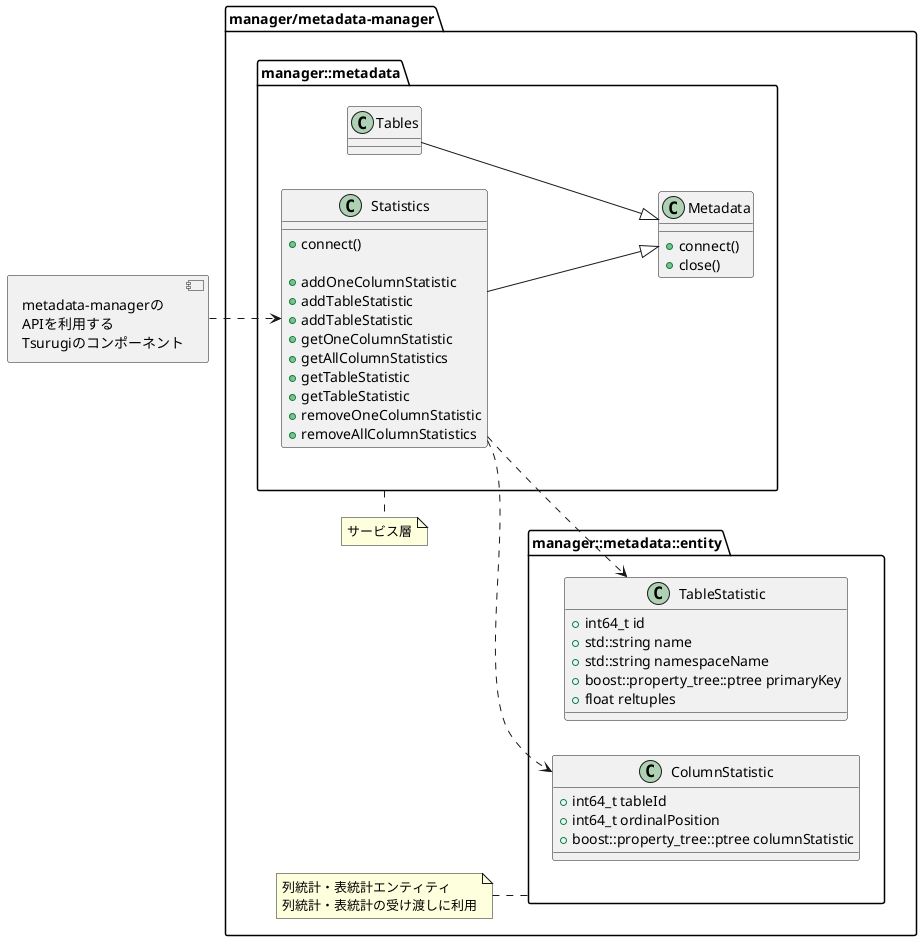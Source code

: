 @startuml ClassDiagram_overview
left to right direction
allowmixing

package "manager/metadata-manager" {

  package manager::metadata as manager_metadata{
    class "Metadata" as Metadata {
      {method}+connect()
      {method}+close()
    }

    class Statistics {
      {method}+connect()
      {method}
      {method}+addOneColumnStatistic
      {method}+addTableStatistic
      {method}+addTableStatistic
      {method}+getOneColumnStatistic
      {method}+getAllColumnStatistics
      {method}+getTableStatistic
      {method}+getTableStatistic
      {method}+removeOneColumnStatistic
      {method}+removeAllColumnStatistics
    }
    
    class Tables {
      
    }
    
  }
    
    package manager::metadata::entity as entity{
      class TableStatistic {
        {field}+int64_t id
        {field}+std::string name
        {field}+std::string namespaceName
        {field}+boost::property_tree::ptree primaryKey
        {field}+float reltuples
      }
      
      class ColumnStatistic {
        {field}+int64_t tableId
        {field}+int64_t ordinalPosition
        {field}+boost::property_tree::ptree columnStatistic
      }
    }

  Statistics --|> Metadata
  Tables --|> Metadata
  Statistics ..> TableStatistic
  Statistics ..> ColumnStatistic
  
  note bottom of manager_metadata
  サービス層
  end note
  
  note left of entity
  列統計・表統計エンティティ
  列統計・表統計の受け渡しに利用
  end note
}

component "metadata-managerの\nAPIを利用する\nTsurugiのコンポーネント" as other_components 
other_components ..> Statistics
@enduml

@startuml ClassDiagram_overview_connection
title サービス層のオブジェクトとコネクションのオブジェクト図
left to right direction
allowmixing

package "manager/metadata-manager" {

  package manager::metadata as manager_metadata{
    object Tables
    object Statistics
  }
  
  package manager::metadata::db as manager_db{
    object "PGconn" as pg1
    object "PGconn" as pg2
  }

  pg1 : con = コネクション1のポインタ
  pg2 : con = コネクション2のポインタ
  
  Tables "1" --> "1" pg2
  Statistics "1" --> "1" pg1
    
  note bottom of manager_metadata
  サービス層
  end note
}

component "メタデータ格納先\n(PostgreSQL)" as metadata_store
pg1 ..> metadata_store : コネクション1
pg2 ..> metadata_store : コネクション2

@enduml

@startuml ClassDiagram_overview_dao
left to right direction
allowmixing

package "manager/metadata-manager" {
  package manager::metadata::db as manager_db{
  
    class "DBSessionManager" as DBSM {
    }

    package dao{

      class "StatisticsDAO" as StatisticsDAO{
      }
  
      class "TablesDAO" as TablesDAO{
      }
  

    }
  }

  package manager::metadata as manager_metadata{

    class "Metadata" as Metadata {
      {field}#DBSessionManager dbsm
    }
    
    class Statistics {
      {field}-StatisticsDAO statisticsDAO
      {field}-TablesDAO tablesDAO
    }
    
    class Tables{
      {field}-TablesDAO tablesDAO
    }

  }
  
  note bottom of manager_metadata
  サービス層
  end note
  
  note bottom of manager_db
  DBアクセス層
  end note

  Metadata "1" *--> "1" DBSM
  Tables "1" *-->"1" DBSM
  Statistics "1" *--> "1" DBSM
  Statistics -|> Metadata
  Tables -|> Metadata
  Statistics -> StatisticsDAO
  Statistics -> TablesDAO
  Tables -> TablesDAO
}

component "メタデータ\n格納先" as metadata_store

dao ..> metadata_store : 前処理済みプリペアード\nステートメント発行
DBSM ..> metadata_store : コネクション管理・\nトランザクション管理・\nクエリの前処理実行

@enduml

@startuml ClassDiagram_detail_dbsm
left to right direction
allowmixing

package "manager/metadata-manager" {
  package manager::metadata as manager_metadata{

    class "Metadata" as Metadata {
      {field}#DBSessionManager dbsm
    }
    
    class Statistics {
    }
    
    class Tables{
    }

  }
  
  package manager::metadata::db{
  
    class "DBSessionManager" as DBSM {
      {field}-{static}PGconn *sqlSession

      {method}+{static}ErrorCode getDAO(TABLE_NAME tableName, GenericDAO *&gdao)
      {method}
      {method}-{static}bool isOpen()
      {method}+{static}ErrorCode connect()
      {method}+{static}ErrorCode close()
      {method}
      {method}+{static}ErrorCode startTransaction()
      {method}+{static}ErrorCode commit()
      {method}+{static}ErrorCode rollback()
      {method}+{static}ErrorCode setAlwaysSecureSearchPath()
    }
  
    class Config {
      {field}-{static}std::string CONNECTION_STRING
      {method}+{static}void initialize()
      {method}+{static}std::string getConnectionString()
    }
  }
  
  note bottom of manager_metadata
  サービス層
  end note

  Metadata "1" *--> "1" DBSM
  Tables "1" *--> "1" DBSM
  Statistics "1" *--> "1" DBSM
  Statistics -|> Metadata
  Tables -|> Metadata
  
  DBSM .> Config

}

component "OSの環境変数" as os
Config ..> os

@enduml

@startuml ClassDiagram_detail_dao
left to right direction

package "manager/metadata-manager" {
  
  package manager::metadata::db::dao{
  
    abstract class GenericDAO
    {
      {field}#TABLE_NAME tableName
	    {field}#PGconn *sqlSession
      {method}#bool prepare(const char* &name, const char* &statement)
	    {method}#bool exec_prepared(const char* &name, std::vector<char const *> &paramValues, PGresult *&res)
	    {method}+GenericDAO(PGconn *sqlSession, TABLE_NAME tableName)
	    {method}+virtual ~GenericDAO()
      {method}+bool prepareStatements()
      {method}-bool prepare()
    }

    class "StatisticsDAO" as StatisticsDAO{
      {method}+upsertOneColumnStatisticByTableIdColumnOrdinalPosition( column_statistic, table_id, ordinal_position)
      {method}+selectOneColumnStatisticByTableIdColumnOrdinalPosition( column_statistic, table_id, ordinal_position)
      {method}+selectAllColumnStatisticByTableId( column_statistics, table_id)
      {method}+deleteAllColumnStatisticByTableId( table_id)
      {method}+deleteOneColumnStatisticByTableIdColumnOrdinalPosition( table_id, ordinal_position)
    }
  
    class "TablesDAO" as TablesDAO{
      {method}+updateReltuplesByTableName(reltuples, table_name)
      {method}+updateReltuplesByTableId(reltuples, table_id)
      {method}+selectTableStatisticByTableName( tables, table_name)
      {method}+selectTableStatisticByTableId( tables, table_id)
    }
  
  }

  StatisticsDAO -|> GenericDAO
  TablesDAO -|> GenericDAO
}

@enduml

@startuml ClassDiagram_detail_dialect
left to right direction

package "manager/metadata-manager" {

  package manager::metadata::db::dao{

    abstract class GenericDAO
    {
    }

    package dialect{
      class DialectStrategy
      {
        -{field}{static}{method}Dialect* instance;
        +{method}{static}{method}Dialect* getInstance();
      }
  
      abstract class Dialect {

	      {method}virtual ~Dialect(){};
        {method}
        {method}// StatisticsDAO
	      {method}virtual const char *StatisticsDAO_upsertOneColumnStatisticByTableIdColumnOrdinalPosition() = 0;
	      {method}virtual const char *StatisticsDAO_selectOneColumnStatisticByTableIdColumnOrdinalPosition() = 0;
	      {method}virtual const char *StatisticsDAO_selectAllColumnStatisticByTableId() = 0;
        {method}virtual const char *StatisticsDAO_deleteAllColumnStatisticByTableId() = 0;
        {method}virtual const char *StatisticsDAO_deleteOneColumnStatisticByTableIdColumnOrdinalPosition() = 0;
        {method}
        {method}// TablesDAO
        {method}virtual const char* TablesDAO_updateReltuplesByTableId() = 0;
        {method}virtual const char* TablesDAO_updateReltuplesByTableName() = 0;
        {method}virtual const char* TablesDAO_selectTableStatisticByTableId() = 0;
        {method}virtual const char* TablesDAO_selectTableStatisticByTableName() = 0;
      }
  
      class PostgreSQLDialect
      {
      }
    }
  }
  
  GenericDAO ..> DialectStrategy
  
  PostgreSQLDialect -|> Dialect
  DialectStrategy -> PostgreSQLDialect
  
}

@enduml

@startuml ClassDiagram_detail_dao_enum
left to right direction

package "manager/metadata-manager" {

  package manager::metadata::db::dao{

    enum TABLE_NAME
    {
	    STATISTICS
      TABLES
    }
  
    enum STATEMENT_NAME{
      StatisticsDAO_upsertOneColumnStatisticByTableIdColumnOrdinalPosition
      StatisticsDAO_selectOneColumnStatisticByTableIdColumnOrdinalPosition
      StatisticsDAO_selectAllColumnStatisticByTableId
      StatisticsDAO_deleteAllColumnStatisticByTableId
      StatisticsDAO_deleteOneColumnStatisticByTableIdColumnOrdinalPosition
      TablesDAO_updateReltuplesByTableName
      TablesDAO_updateReltuplesByTableId
      TablesDAO_selectTableStatisticByTableName
      TablesDAO_selectTableStatisticByTableId
    }
  
    abstract class GenericDAO
    {
    }
  }
  
  GenericDAO ..> TABLE_NAME
  GenericDAO ..> STATEMENT_NAME
  
}

@enduml
